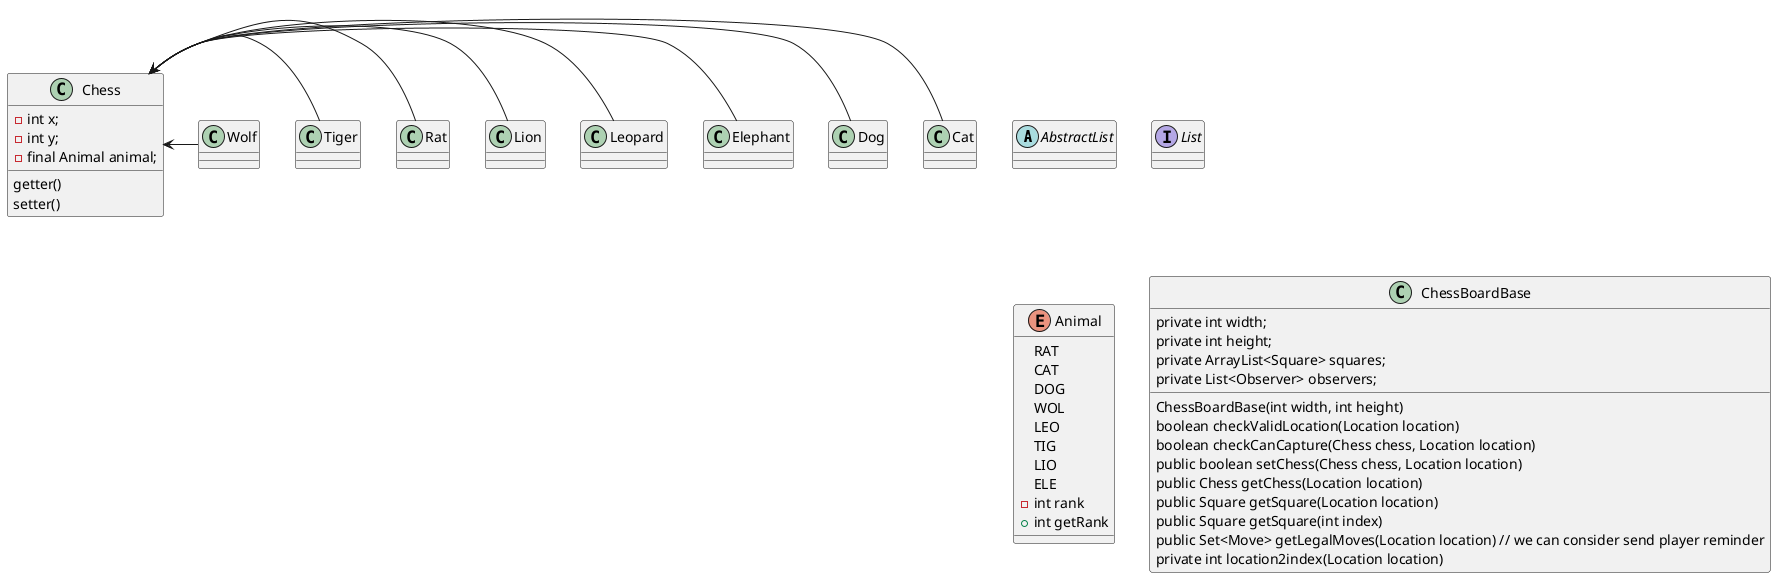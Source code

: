 @startuml

abstract class AbstractList
interface List

enum Animal{
RAT
CAT
DOG
WOL
LEO
TIG
LIO
ELE
-int rank
+int getRank
}

class Chess{
- int x;
- int y;
- final Animal animal;

getter()
setter()
}



class Cat{
}
class Dog{
}
class Elephant{
}
class Leopard{
}
class Lion{
}
class Rat{
}
class Tiger{
}
class Wolf{
}

Chess <- Cat
Chess <- Dog
Chess <- Elephant
Chess <- Leopard
Chess <- Lion
Chess <- Rat
Chess <- Tiger
Chess <- Wolf


class ChessBoardBase{
private int width;
private int height;
private ArrayList<Square> squares;
private List<Observer> observers;

ChessBoardBase(int width, int height)
boolean checkValidLocation(Location location)
boolean checkCanCapture(Chess chess, Location location)
public boolean setChess(Chess chess, Location location)
public Chess getChess(Location location)
public Square getSquare(Location location)
public Square getSquare(int index)
public Set<Move> getLegalMoves(Location location) // we can consider send player reminder
private int location2index(Location location)
}
@enduml